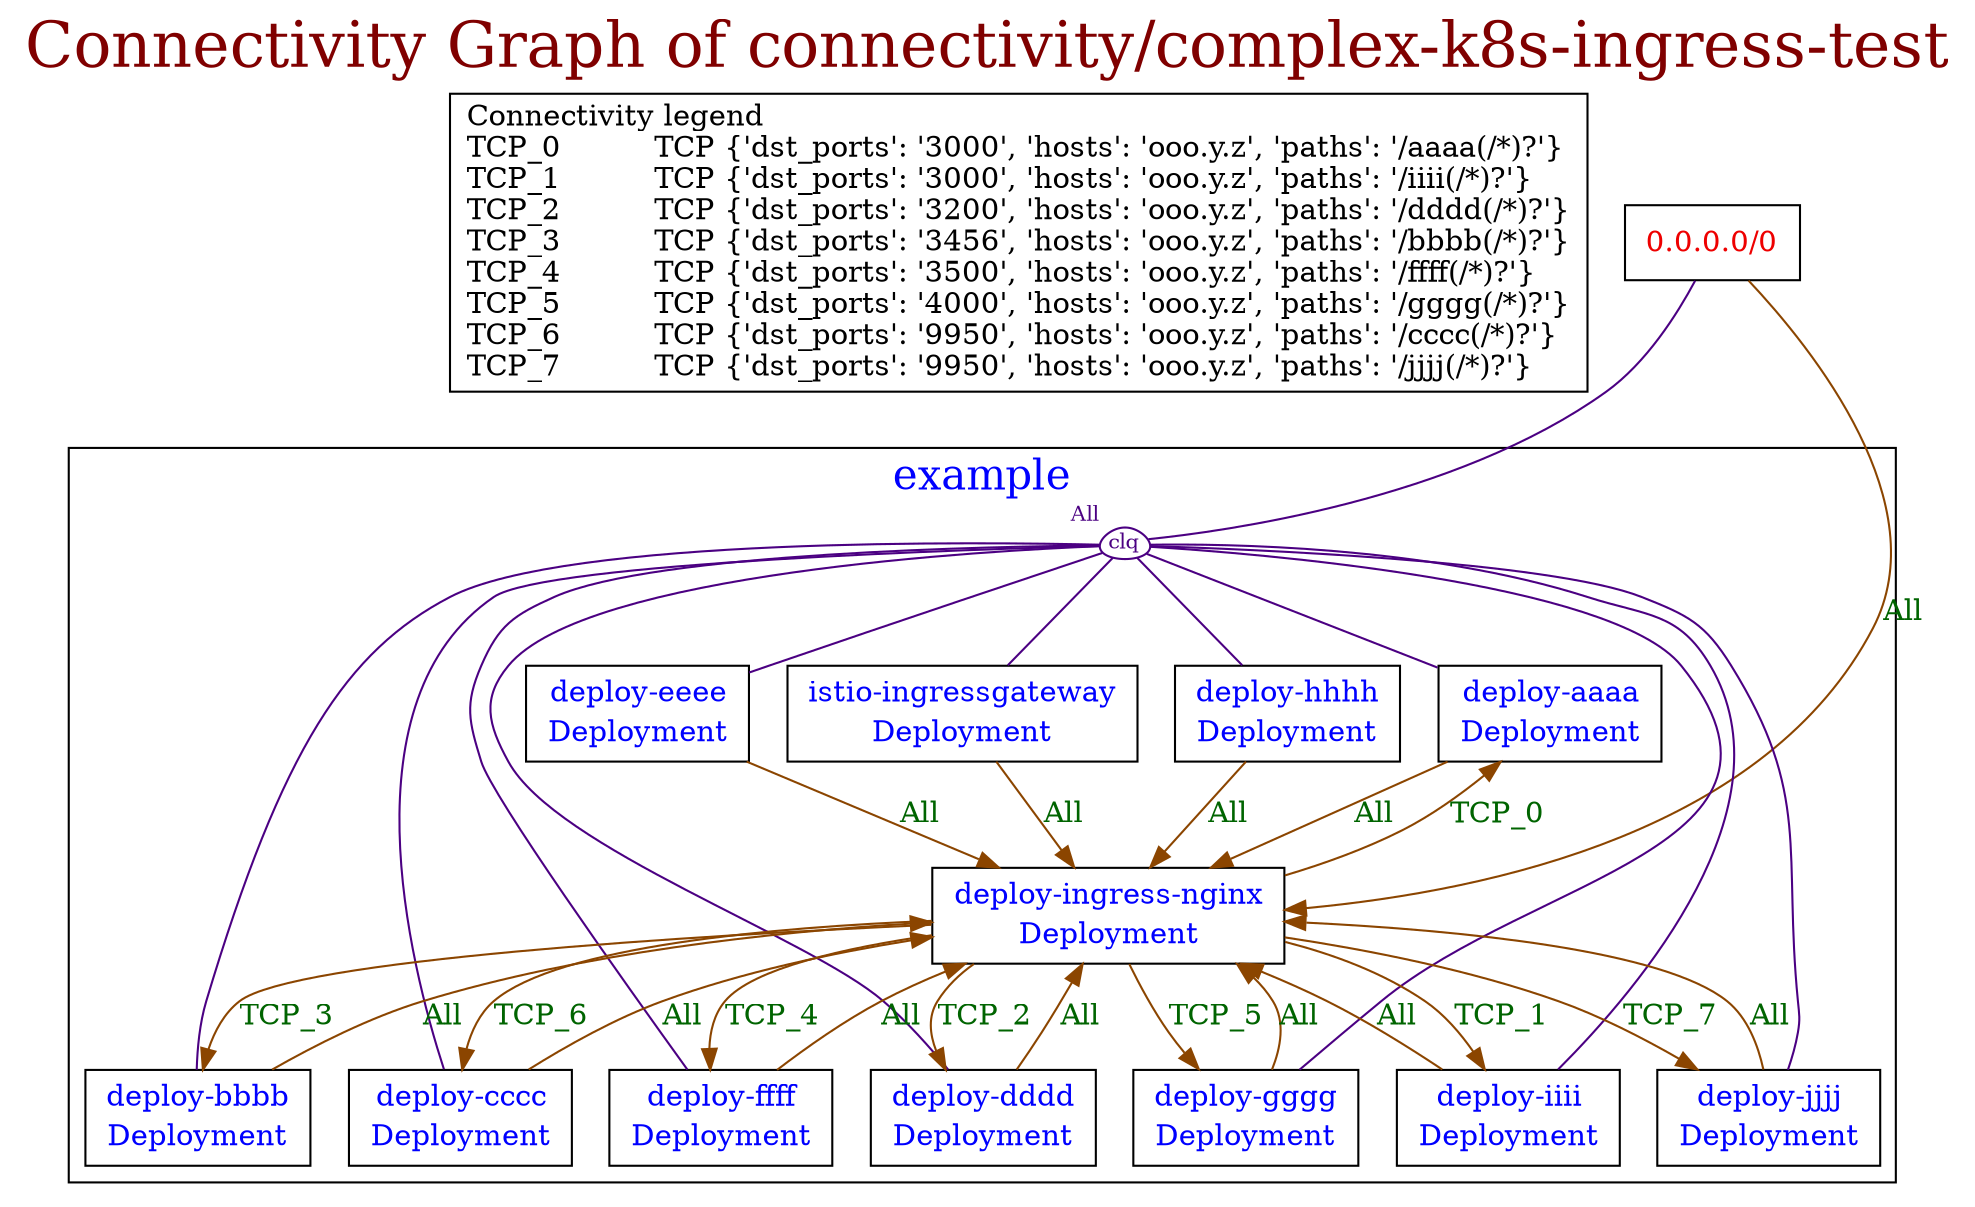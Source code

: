 // The Connectivity Graph of connectivity/complex-k8s-ingress-test
digraph {
	label="Connectivity Graph of connectivity/complex-k8s-ingress-test"	labelloc = "t"
	fontsize=30
	fontcolor=webmaroon
	dict_box [label="Connectivity legend\lTCP_0          TCP {'dst_ports': '3000', 'hosts': 'ooo.y.z', 'paths': '/aaaa(/*)?'}\lTCP_1          TCP {'dst_ports': '3000', 'hosts': 'ooo.y.z', 'paths': '/iiii(/*)?'}\lTCP_2          TCP {'dst_ports': '3200', 'hosts': 'ooo.y.z', 'paths': '/dddd(/*)?'}\lTCP_3          TCP {'dst_ports': '3456', 'hosts': 'ooo.y.z', 'paths': '/bbbb(/*)?'}\lTCP_4          TCP {'dst_ports': '3500', 'hosts': 'ooo.y.z', 'paths': '/ffff(/*)?'}\lTCP_5          TCP {'dst_ports': '4000', 'hosts': 'ooo.y.z', 'paths': '/gggg(/*)?'}\lTCP_6          TCP {'dst_ports': '9950', 'hosts': 'ooo.y.z', 'paths': '/cccc(/*)?'}\lTCP_7          TCP {'dst_ports': '9950', 'hosts': 'ooo.y.z', 'paths': '/jjjj(/*)?'}\l" shape=box]
	"0.0.0.0/0" [label=<<table border="0" cellspacing="0"><tr><td>0.0.0.0/0</td></tr></table>> shape=box fontcolor=red2]
subgraph cluster_example_namespace{
	label="example"
	fontsize=20
	fontcolor=blue
	"clique_0" [shape=egg fontcolor=indigo color=indigo width=0.2 height=0.2 label=clq fontsize=10 margin=0  xlabel="All"]
	"example/deploy-aaaa(Deployment)" [label=<<table border="0" cellspacing="0"><tr><td>deploy-aaaa</td></tr><tr><td>Deployment</td></tr></table>> shape=box fontcolor=blue]
	"example/deploy-bbbb(Deployment)" [label=<<table border="0" cellspacing="0"><tr><td>deploy-bbbb</td></tr><tr><td>Deployment</td></tr></table>> shape=box fontcolor=blue]
	"example/deploy-cccc(Deployment)" [label=<<table border="0" cellspacing="0"><tr><td>deploy-cccc</td></tr><tr><td>Deployment</td></tr></table>> shape=box fontcolor=blue]
	"example/deploy-dddd(Deployment)" [label=<<table border="0" cellspacing="0"><tr><td>deploy-dddd</td></tr><tr><td>Deployment</td></tr></table>> shape=box fontcolor=blue]
	"example/deploy-eeee(Deployment)" [label=<<table border="0" cellspacing="0"><tr><td>deploy-eeee</td></tr><tr><td>Deployment</td></tr></table>> shape=box fontcolor=blue]
	"example/deploy-ffff(Deployment)" [label=<<table border="0" cellspacing="0"><tr><td>deploy-ffff</td></tr><tr><td>Deployment</td></tr></table>> shape=box fontcolor=blue]
	"example/deploy-gggg(Deployment)" [label=<<table border="0" cellspacing="0"><tr><td>deploy-gggg</td></tr><tr><td>Deployment</td></tr></table>> shape=box fontcolor=blue]
	"example/deploy-hhhh(Deployment)" [label=<<table border="0" cellspacing="0"><tr><td>deploy-hhhh</td></tr><tr><td>Deployment</td></tr></table>> shape=box fontcolor=blue]
	"example/deploy-iiii(Deployment)" [label=<<table border="0" cellspacing="0"><tr><td>deploy-iiii</td></tr><tr><td>Deployment</td></tr></table>> shape=box fontcolor=blue]
	"example/deploy-ingress-nginx(Deployment)" [label=<<table border="0" cellspacing="0"><tr><td>deploy-ingress-nginx</td></tr><tr><td>Deployment</td></tr></table>> shape=box fontcolor=blue]
	"example/deploy-jjjj(Deployment)" [label=<<table border="0" cellspacing="0"><tr><td>deploy-jjjj</td></tr><tr><td>Deployment</td></tr></table>> shape=box fontcolor=blue]
	"example/istio-ingressgateway(Deployment)" [label=<<table border="0" cellspacing="0"><tr><td>istio-ingressgateway</td></tr><tr><td>Deployment</td></tr></table>> shape=box fontcolor=blue]
}
	"0.0.0.0/0" -> "clique_0"[ color=indigo fontcolor=darkgreen dir=both arrowhead=none arrowtail=none]
	"0.0.0.0/0" -> "example/deploy-ingress-nginx(Deployment)"[label="All" color=darkorange4 fontcolor=darkgreen dir=both arrowhead=normal arrowtail=none]
	"clique_0" -> "example/deploy-aaaa(Deployment)"[ color=indigo fontcolor=darkgreen dir=both arrowhead=none arrowtail=none]
	"clique_0" -> "example/deploy-bbbb(Deployment)"[ color=indigo fontcolor=darkgreen dir=both arrowhead=none arrowtail=none]
	"clique_0" -> "example/deploy-cccc(Deployment)"[ color=indigo fontcolor=darkgreen dir=both arrowhead=none arrowtail=none]
	"clique_0" -> "example/deploy-dddd(Deployment)"[ color=indigo fontcolor=darkgreen dir=both arrowhead=none arrowtail=none]
	"clique_0" -> "example/deploy-eeee(Deployment)"[ color=indigo fontcolor=darkgreen dir=both arrowhead=none arrowtail=none]
	"clique_0" -> "example/deploy-ffff(Deployment)"[ color=indigo fontcolor=darkgreen dir=both arrowhead=none arrowtail=none]
	"clique_0" -> "example/deploy-gggg(Deployment)"[ color=indigo fontcolor=darkgreen dir=both arrowhead=none arrowtail=none]
	"clique_0" -> "example/deploy-hhhh(Deployment)"[ color=indigo fontcolor=darkgreen dir=both arrowhead=none arrowtail=none]
	"clique_0" -> "example/deploy-iiii(Deployment)"[ color=indigo fontcolor=darkgreen dir=both arrowhead=none arrowtail=none]
	"clique_0" -> "example/deploy-jjjj(Deployment)"[ color=indigo fontcolor=darkgreen dir=both arrowhead=none arrowtail=none]
	"clique_0" -> "example/istio-ingressgateway(Deployment)"[ color=indigo fontcolor=darkgreen dir=both arrowhead=none arrowtail=none]
	"example/deploy-aaaa(Deployment)" -> "example/deploy-ingress-nginx(Deployment)"[label="All" color=darkorange4 fontcolor=darkgreen dir=both arrowhead=normal arrowtail=none]
	"example/deploy-bbbb(Deployment)" -> "example/deploy-ingress-nginx(Deployment)"[label="All" color=darkorange4 fontcolor=darkgreen dir=both arrowhead=normal arrowtail=none]
	"example/deploy-cccc(Deployment)" -> "example/deploy-ingress-nginx(Deployment)"[label="All" color=darkorange4 fontcolor=darkgreen dir=both arrowhead=normal arrowtail=none]
	"example/deploy-dddd(Deployment)" -> "example/deploy-ingress-nginx(Deployment)"[label="All" color=darkorange4 fontcolor=darkgreen dir=both arrowhead=normal arrowtail=none]
	"example/deploy-eeee(Deployment)" -> "example/deploy-ingress-nginx(Deployment)"[label="All" color=darkorange4 fontcolor=darkgreen dir=both arrowhead=normal arrowtail=none]
	"example/deploy-ffff(Deployment)" -> "example/deploy-ingress-nginx(Deployment)"[label="All" color=darkorange4 fontcolor=darkgreen dir=both arrowhead=normal arrowtail=none]
	"example/deploy-gggg(Deployment)" -> "example/deploy-ingress-nginx(Deployment)"[label="All" color=darkorange4 fontcolor=darkgreen dir=both arrowhead=normal arrowtail=none]
	"example/deploy-hhhh(Deployment)" -> "example/deploy-ingress-nginx(Deployment)"[label="All" color=darkorange4 fontcolor=darkgreen dir=both arrowhead=normal arrowtail=none]
	"example/deploy-iiii(Deployment)" -> "example/deploy-ingress-nginx(Deployment)"[label="All" color=darkorange4 fontcolor=darkgreen dir=both arrowhead=normal arrowtail=none]
	"example/deploy-ingress-nginx(Deployment)" -> "example/deploy-aaaa(Deployment)"[label="TCP_0" color=darkorange4 fontcolor=darkgreen dir=both arrowhead=normal arrowtail=none]
	"example/deploy-ingress-nginx(Deployment)" -> "example/deploy-bbbb(Deployment)"[label="TCP_3" color=darkorange4 fontcolor=darkgreen dir=both arrowhead=normal arrowtail=none]
	"example/deploy-ingress-nginx(Deployment)" -> "example/deploy-cccc(Deployment)"[label="TCP_6" color=darkorange4 fontcolor=darkgreen dir=both arrowhead=normal arrowtail=none]
	"example/deploy-ingress-nginx(Deployment)" -> "example/deploy-dddd(Deployment)"[label="TCP_2" color=darkorange4 fontcolor=darkgreen dir=both arrowhead=normal arrowtail=none]
	"example/deploy-ingress-nginx(Deployment)" -> "example/deploy-ffff(Deployment)"[label="TCP_4" color=darkorange4 fontcolor=darkgreen dir=both arrowhead=normal arrowtail=none]
	"example/deploy-ingress-nginx(Deployment)" -> "example/deploy-gggg(Deployment)"[label="TCP_5" color=darkorange4 fontcolor=darkgreen dir=both arrowhead=normal arrowtail=none]
	"example/deploy-ingress-nginx(Deployment)" -> "example/deploy-iiii(Deployment)"[label="TCP_1" color=darkorange4 fontcolor=darkgreen dir=both arrowhead=normal arrowtail=none]
	"example/deploy-ingress-nginx(Deployment)" -> "example/deploy-jjjj(Deployment)"[label="TCP_7" color=darkorange4 fontcolor=darkgreen dir=both arrowhead=normal arrowtail=none]
	"example/deploy-jjjj(Deployment)" -> "example/deploy-ingress-nginx(Deployment)"[label="All" color=darkorange4 fontcolor=darkgreen dir=both arrowhead=normal arrowtail=none]
	"example/istio-ingressgateway(Deployment)" -> "example/deploy-ingress-nginx(Deployment)"[label="All" color=darkorange4 fontcolor=darkgreen dir=both arrowhead=normal arrowtail=none]
}
